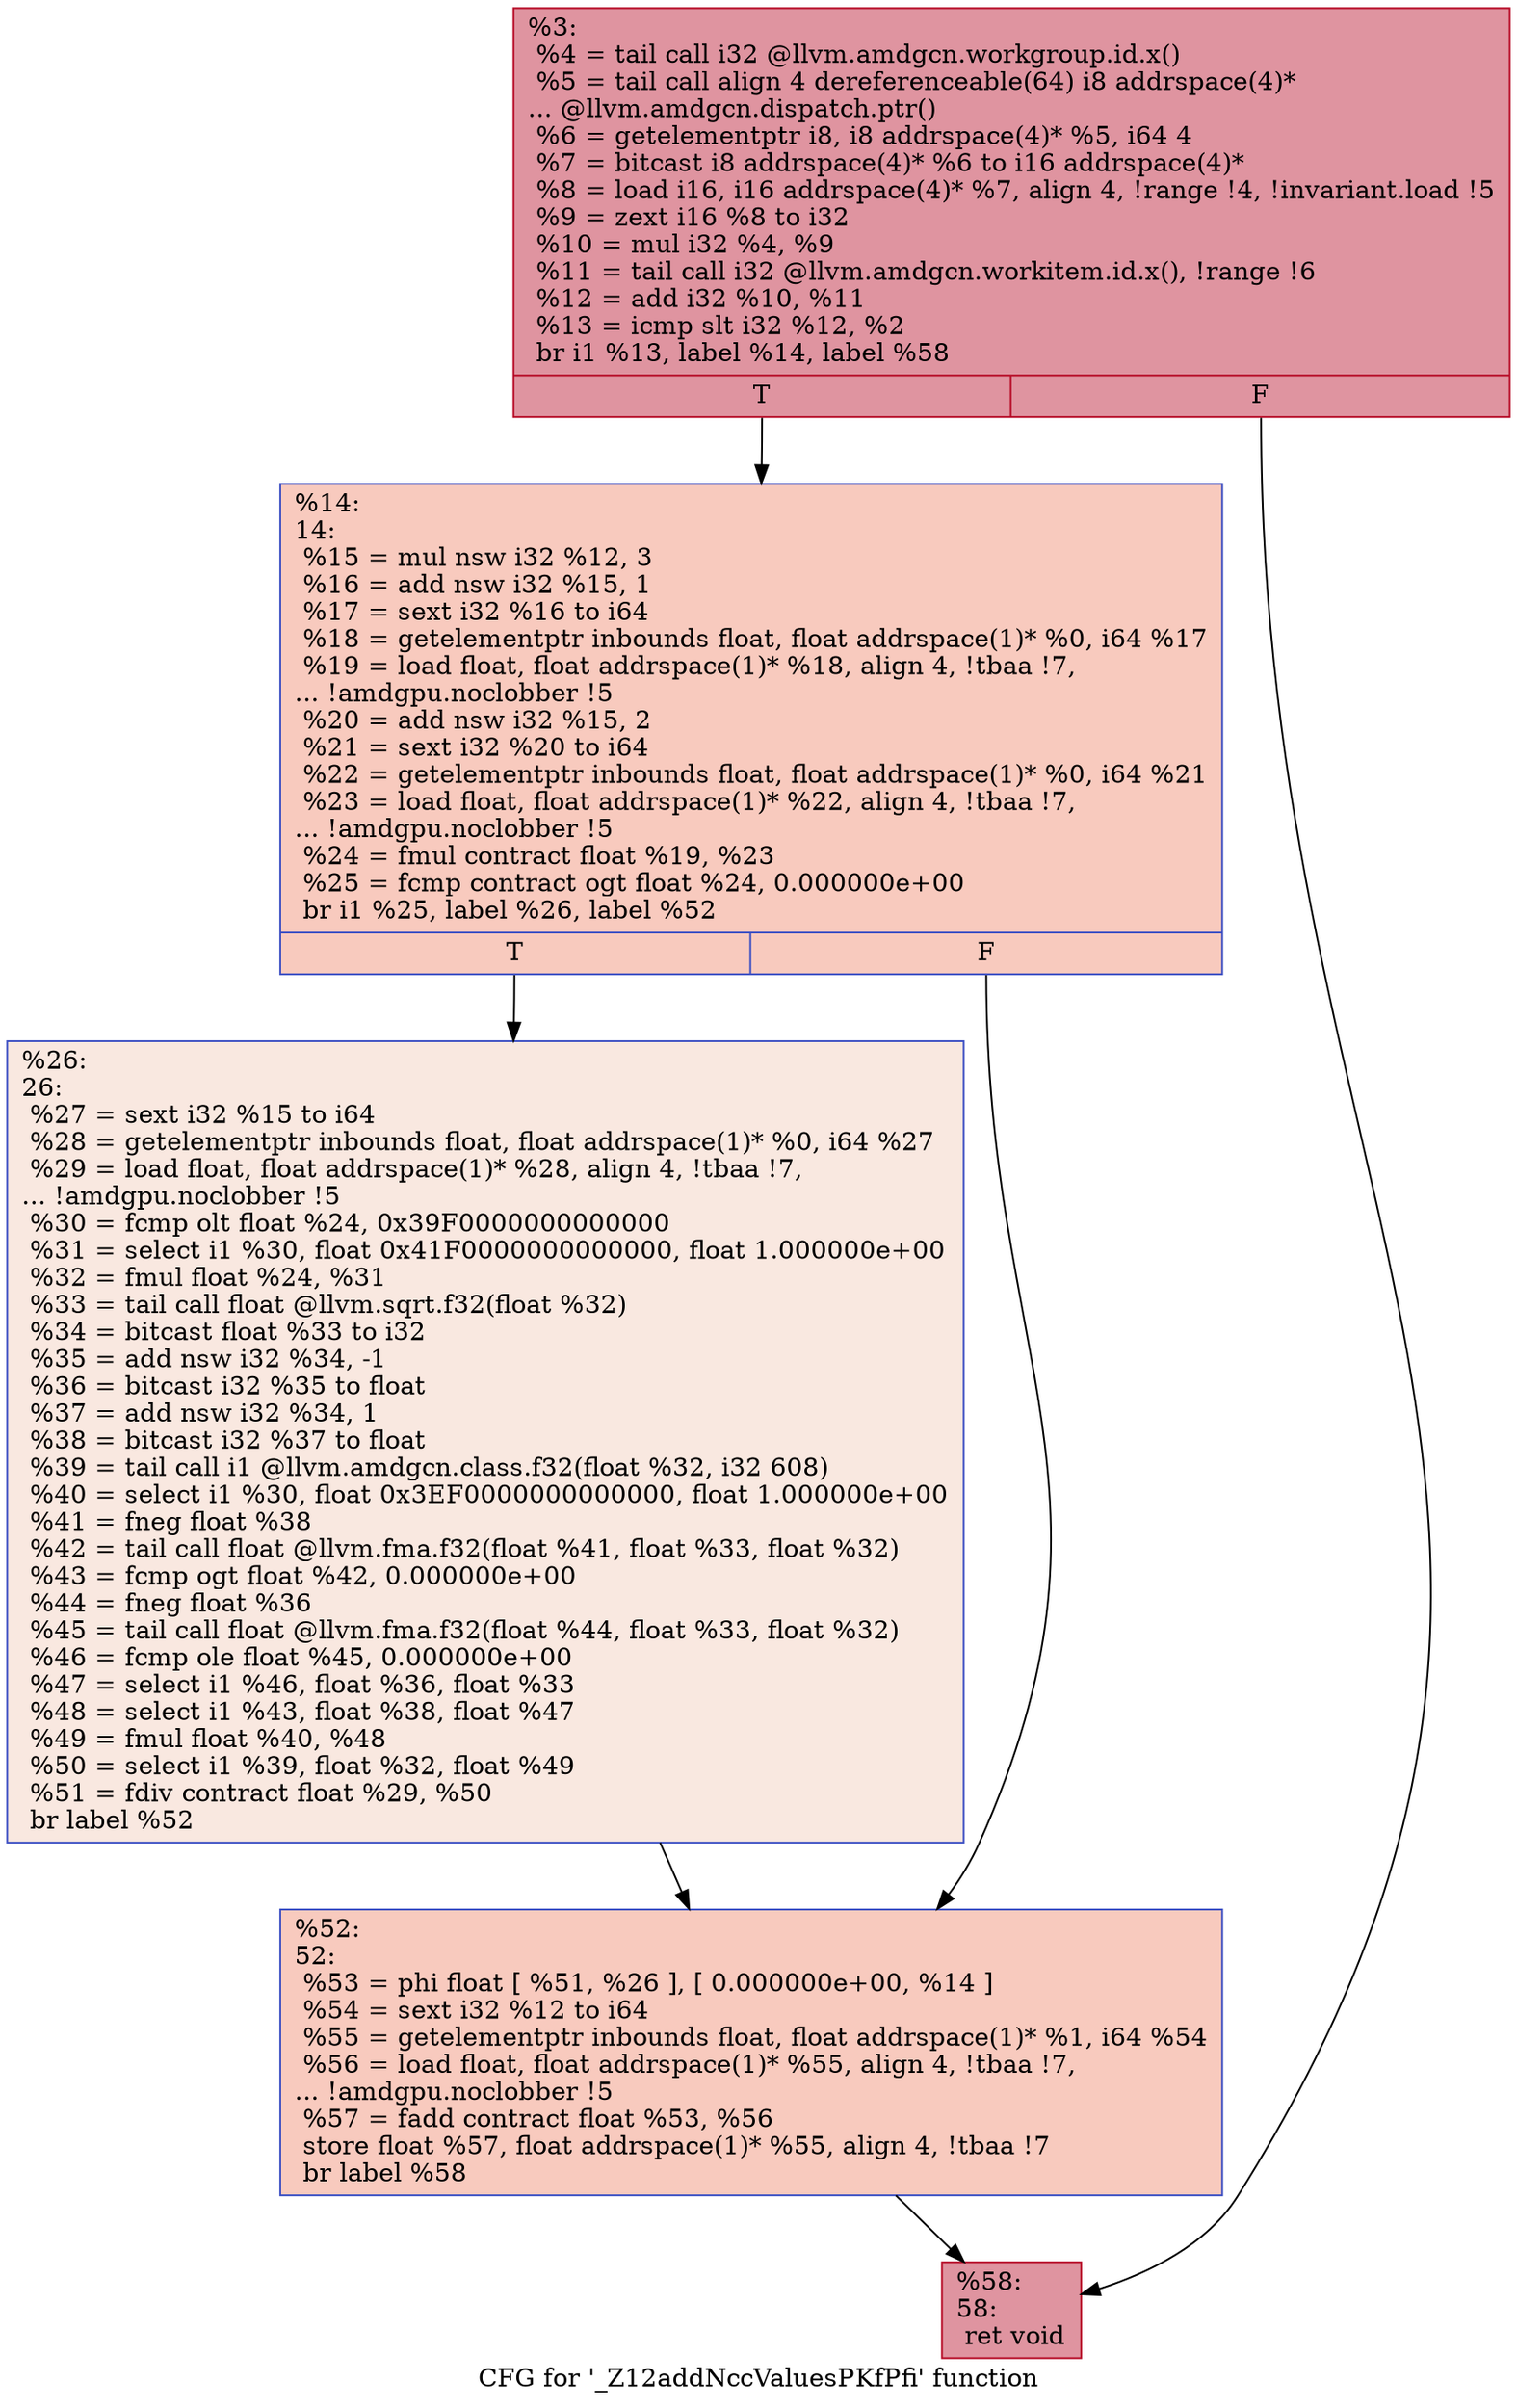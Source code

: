 digraph "CFG for '_Z12addNccValuesPKfPfi' function" {
	label="CFG for '_Z12addNccValuesPKfPfi' function";

	Node0x5671920 [shape=record,color="#b70d28ff", style=filled, fillcolor="#b70d2870",label="{%3:\l  %4 = tail call i32 @llvm.amdgcn.workgroup.id.x()\l  %5 = tail call align 4 dereferenceable(64) i8 addrspace(4)*\l... @llvm.amdgcn.dispatch.ptr()\l  %6 = getelementptr i8, i8 addrspace(4)* %5, i64 4\l  %7 = bitcast i8 addrspace(4)* %6 to i16 addrspace(4)*\l  %8 = load i16, i16 addrspace(4)* %7, align 4, !range !4, !invariant.load !5\l  %9 = zext i16 %8 to i32\l  %10 = mul i32 %4, %9\l  %11 = tail call i32 @llvm.amdgcn.workitem.id.x(), !range !6\l  %12 = add i32 %10, %11\l  %13 = icmp slt i32 %12, %2\l  br i1 %13, label %14, label %58\l|{<s0>T|<s1>F}}"];
	Node0x5671920:s0 -> Node0x5673820;
	Node0x5671920:s1 -> Node0x56738b0;
	Node0x5673820 [shape=record,color="#3d50c3ff", style=filled, fillcolor="#ef886b70",label="{%14:\l14:                                               \l  %15 = mul nsw i32 %12, 3\l  %16 = add nsw i32 %15, 1\l  %17 = sext i32 %16 to i64\l  %18 = getelementptr inbounds float, float addrspace(1)* %0, i64 %17\l  %19 = load float, float addrspace(1)* %18, align 4, !tbaa !7,\l... !amdgpu.noclobber !5\l  %20 = add nsw i32 %15, 2\l  %21 = sext i32 %20 to i64\l  %22 = getelementptr inbounds float, float addrspace(1)* %0, i64 %21\l  %23 = load float, float addrspace(1)* %22, align 4, !tbaa !7,\l... !amdgpu.noclobber !5\l  %24 = fmul contract float %19, %23\l  %25 = fcmp contract ogt float %24, 0.000000e+00\l  br i1 %25, label %26, label %52\l|{<s0>T|<s1>F}}"];
	Node0x5673820:s0 -> Node0x56758f0;
	Node0x5673820:s1 -> Node0x5675980;
	Node0x56758f0 [shape=record,color="#3d50c3ff", style=filled, fillcolor="#f1ccb870",label="{%26:\l26:                                               \l  %27 = sext i32 %15 to i64\l  %28 = getelementptr inbounds float, float addrspace(1)* %0, i64 %27\l  %29 = load float, float addrspace(1)* %28, align 4, !tbaa !7,\l... !amdgpu.noclobber !5\l  %30 = fcmp olt float %24, 0x39F0000000000000\l  %31 = select i1 %30, float 0x41F0000000000000, float 1.000000e+00\l  %32 = fmul float %24, %31\l  %33 = tail call float @llvm.sqrt.f32(float %32)\l  %34 = bitcast float %33 to i32\l  %35 = add nsw i32 %34, -1\l  %36 = bitcast i32 %35 to float\l  %37 = add nsw i32 %34, 1\l  %38 = bitcast i32 %37 to float\l  %39 = tail call i1 @llvm.amdgcn.class.f32(float %32, i32 608)\l  %40 = select i1 %30, float 0x3EF0000000000000, float 1.000000e+00\l  %41 = fneg float %38\l  %42 = tail call float @llvm.fma.f32(float %41, float %33, float %32)\l  %43 = fcmp ogt float %42, 0.000000e+00\l  %44 = fneg float %36\l  %45 = tail call float @llvm.fma.f32(float %44, float %33, float %32)\l  %46 = fcmp ole float %45, 0.000000e+00\l  %47 = select i1 %46, float %36, float %33\l  %48 = select i1 %43, float %38, float %47\l  %49 = fmul float %40, %48\l  %50 = select i1 %39, float %32, float %49\l  %51 = fdiv contract float %29, %50\l  br label %52\l}"];
	Node0x56758f0 -> Node0x5675980;
	Node0x5675980 [shape=record,color="#3d50c3ff", style=filled, fillcolor="#ef886b70",label="{%52:\l52:                                               \l  %53 = phi float [ %51, %26 ], [ 0.000000e+00, %14 ]\l  %54 = sext i32 %12 to i64\l  %55 = getelementptr inbounds float, float addrspace(1)* %1, i64 %54\l  %56 = load float, float addrspace(1)* %55, align 4, !tbaa !7,\l... !amdgpu.noclobber !5\l  %57 = fadd contract float %53, %56\l  store float %57, float addrspace(1)* %55, align 4, !tbaa !7\l  br label %58\l}"];
	Node0x5675980 -> Node0x56738b0;
	Node0x56738b0 [shape=record,color="#b70d28ff", style=filled, fillcolor="#b70d2870",label="{%58:\l58:                                               \l  ret void\l}"];
}
